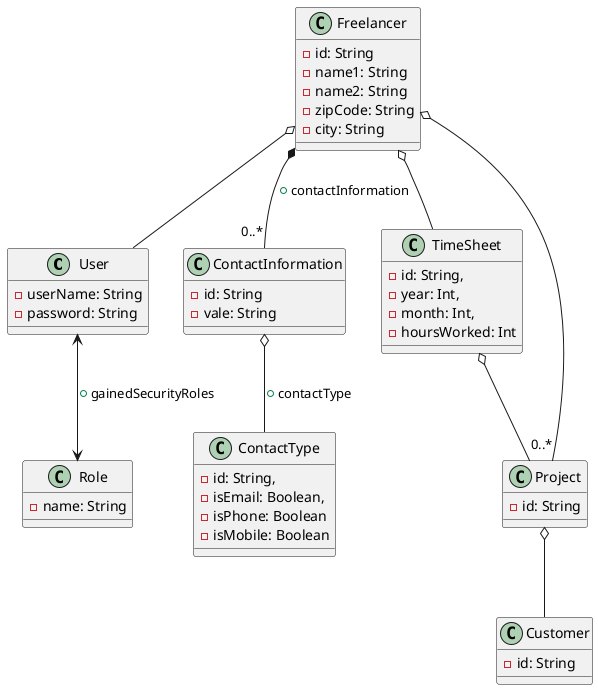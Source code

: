 @startuml

class User {
    -userName: String
    -password: String
}

class Role {
    -name: String
}

class Freelancer {
    -id: String
    -name1: String
    -name2: String
    -zipCode: String
    -city: String
}

class TimeSheet {
    -id: String,
    -year: Int,
    -month: Int,
    -hoursWorked: Int
}

class ContactInformation {
    -id: String
    -vale: String
}

class ContactType {
    -id: String,
    -isEmail: Boolean,
    -isPhone: Boolean
    -isMobile: Boolean
}

class Project {
    -id: String
}

class Customer {
    -id: String
}

User <--> Role : +gainedSecurityRoles
Freelancer o-- User
Freelancer o-- TimeSheet
Freelancer o-- "0..*" Project
Freelancer *-- "0..*" ContactInformation : +contactInformation
ContactInformation o-- ContactType : +contactType
TimeSheet o-- Project
Project o-- Customer

@enduml